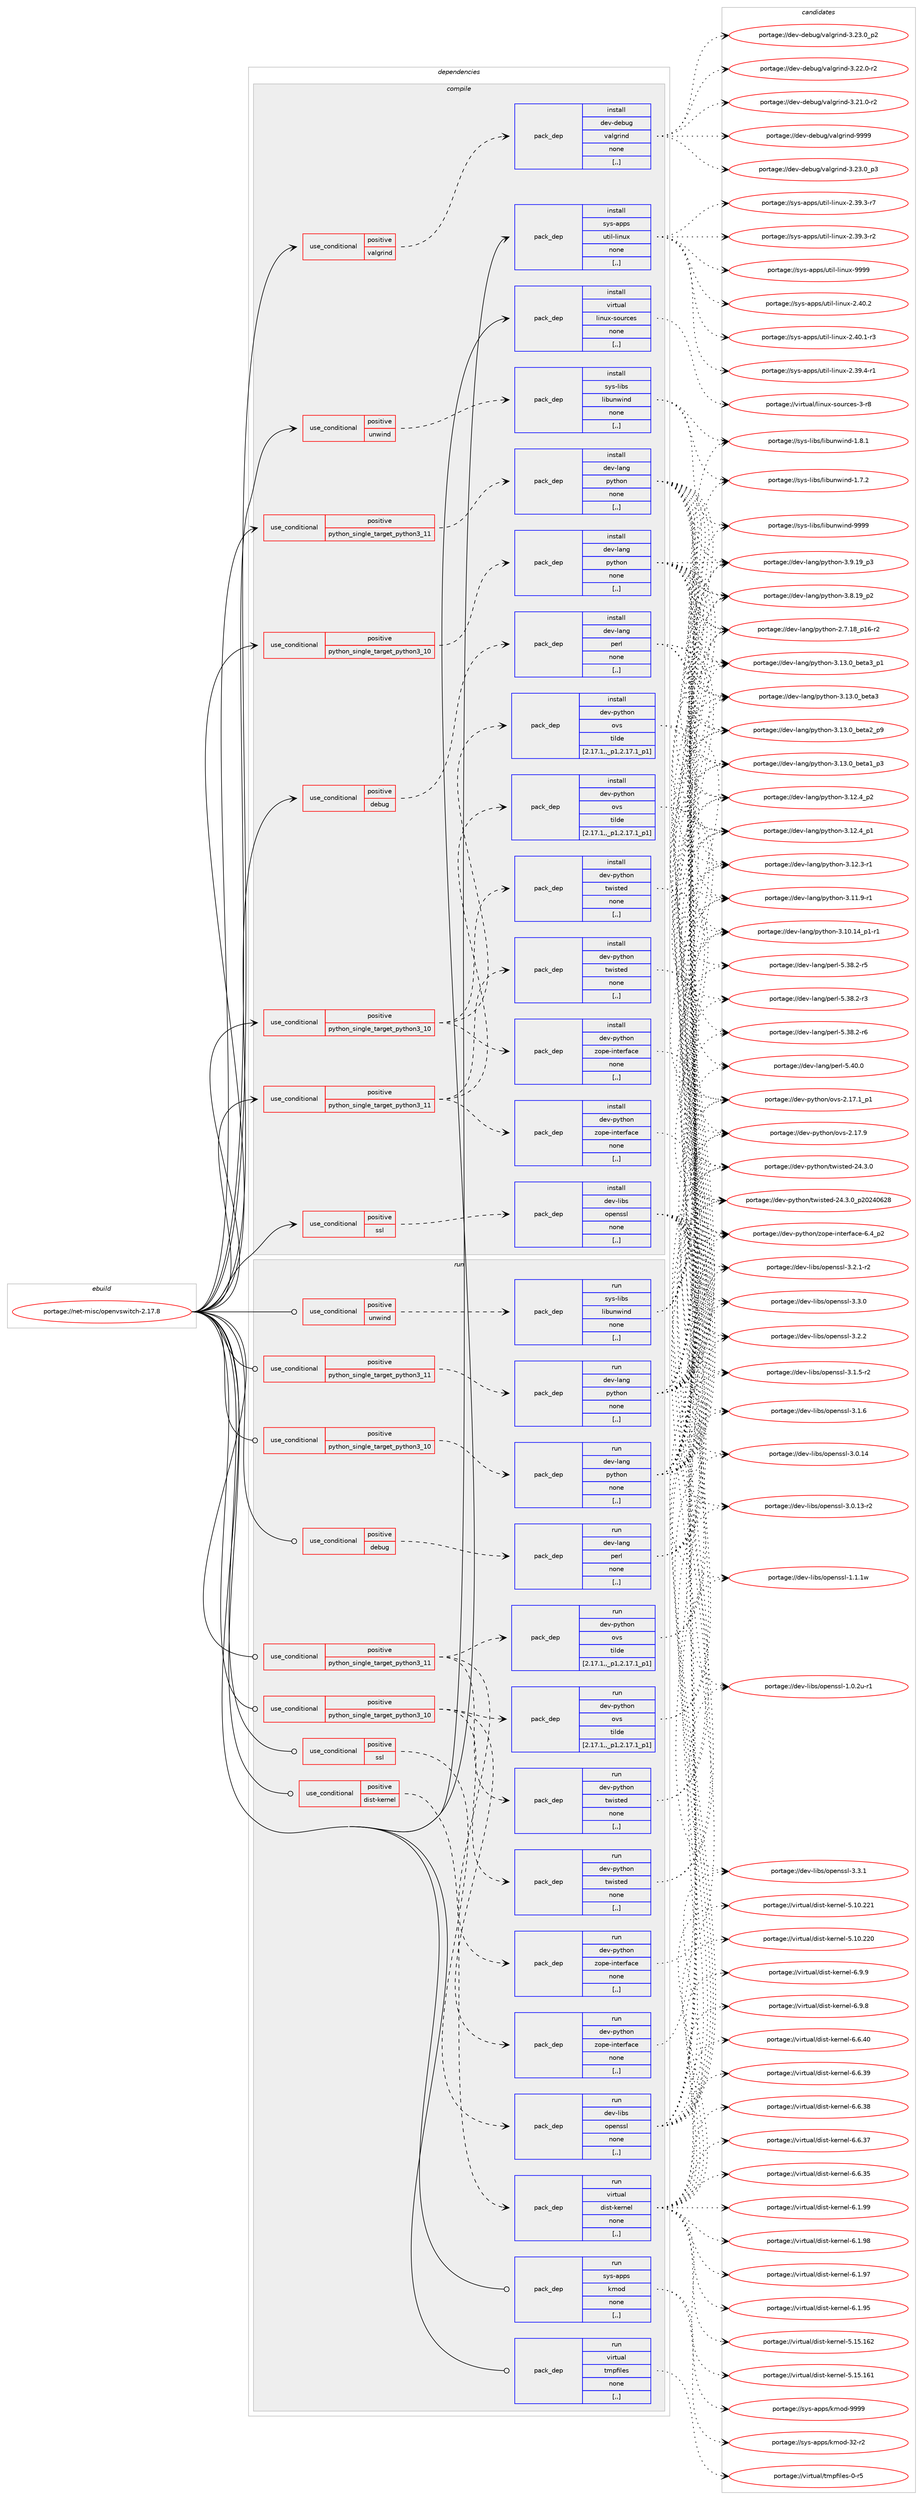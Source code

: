 digraph prolog {

# *************
# Graph options
# *************

newrank=true;
concentrate=true;
compound=true;
graph [rankdir=LR,fontname=Helvetica,fontsize=10,ranksep=1.5];#, ranksep=2.5, nodesep=0.2];
edge  [arrowhead=vee];
node  [fontname=Helvetica,fontsize=10];

# **********
# The ebuild
# **********

subgraph cluster_leftcol {
color=gray;
label=<<i>ebuild</i>>;
id [label="portage://net-misc/openvswitch-2.17.8", color=red, width=4, href="../net-misc/openvswitch-2.17.8.svg"];
}

# ****************
# The dependencies
# ****************

subgraph cluster_midcol {
color=gray;
label=<<i>dependencies</i>>;
subgraph cluster_compile {
fillcolor="#eeeeee";
style=filled;
label=<<i>compile</i>>;
subgraph cond98050 {
dependency372218 [label=<<TABLE BORDER="0" CELLBORDER="1" CELLSPACING="0" CELLPADDING="4"><TR><TD ROWSPAN="3" CELLPADDING="10">use_conditional</TD></TR><TR><TD>positive</TD></TR><TR><TD>debug</TD></TR></TABLE>>, shape=none, color=red];
subgraph pack271473 {
dependency372219 [label=<<TABLE BORDER="0" CELLBORDER="1" CELLSPACING="0" CELLPADDING="4" WIDTH="220"><TR><TD ROWSPAN="6" CELLPADDING="30">pack_dep</TD></TR><TR><TD WIDTH="110">install</TD></TR><TR><TD>dev-lang</TD></TR><TR><TD>perl</TD></TR><TR><TD>none</TD></TR><TR><TD>[,,]</TD></TR></TABLE>>, shape=none, color=blue];
}
dependency372218:e -> dependency372219:w [weight=20,style="dashed",arrowhead="vee"];
}
id:e -> dependency372218:w [weight=20,style="solid",arrowhead="vee"];
subgraph cond98051 {
dependency372220 [label=<<TABLE BORDER="0" CELLBORDER="1" CELLSPACING="0" CELLPADDING="4"><TR><TD ROWSPAN="3" CELLPADDING="10">use_conditional</TD></TR><TR><TD>positive</TD></TR><TR><TD>python_single_target_python3_10</TD></TR></TABLE>>, shape=none, color=red];
subgraph pack271474 {
dependency372221 [label=<<TABLE BORDER="0" CELLBORDER="1" CELLSPACING="0" CELLPADDING="4" WIDTH="220"><TR><TD ROWSPAN="6" CELLPADDING="30">pack_dep</TD></TR><TR><TD WIDTH="110">install</TD></TR><TR><TD>dev-lang</TD></TR><TR><TD>python</TD></TR><TR><TD>none</TD></TR><TR><TD>[,,]</TD></TR></TABLE>>, shape=none, color=blue];
}
dependency372220:e -> dependency372221:w [weight=20,style="dashed",arrowhead="vee"];
}
id:e -> dependency372220:w [weight=20,style="solid",arrowhead="vee"];
subgraph cond98052 {
dependency372222 [label=<<TABLE BORDER="0" CELLBORDER="1" CELLSPACING="0" CELLPADDING="4"><TR><TD ROWSPAN="3" CELLPADDING="10">use_conditional</TD></TR><TR><TD>positive</TD></TR><TR><TD>python_single_target_python3_10</TD></TR></TABLE>>, shape=none, color=red];
subgraph pack271475 {
dependency372223 [label=<<TABLE BORDER="0" CELLBORDER="1" CELLSPACING="0" CELLPADDING="4" WIDTH="220"><TR><TD ROWSPAN="6" CELLPADDING="30">pack_dep</TD></TR><TR><TD WIDTH="110">install</TD></TR><TR><TD>dev-python</TD></TR><TR><TD>ovs</TD></TR><TR><TD>tilde</TD></TR><TR><TD>[2.17.1,,_p1,2.17.1_p1]</TD></TR></TABLE>>, shape=none, color=blue];
}
dependency372222:e -> dependency372223:w [weight=20,style="dashed",arrowhead="vee"];
subgraph pack271476 {
dependency372224 [label=<<TABLE BORDER="0" CELLBORDER="1" CELLSPACING="0" CELLPADDING="4" WIDTH="220"><TR><TD ROWSPAN="6" CELLPADDING="30">pack_dep</TD></TR><TR><TD WIDTH="110">install</TD></TR><TR><TD>dev-python</TD></TR><TR><TD>twisted</TD></TR><TR><TD>none</TD></TR><TR><TD>[,,]</TD></TR></TABLE>>, shape=none, color=blue];
}
dependency372222:e -> dependency372224:w [weight=20,style="dashed",arrowhead="vee"];
subgraph pack271477 {
dependency372225 [label=<<TABLE BORDER="0" CELLBORDER="1" CELLSPACING="0" CELLPADDING="4" WIDTH="220"><TR><TD ROWSPAN="6" CELLPADDING="30">pack_dep</TD></TR><TR><TD WIDTH="110">install</TD></TR><TR><TD>dev-python</TD></TR><TR><TD>zope-interface</TD></TR><TR><TD>none</TD></TR><TR><TD>[,,]</TD></TR></TABLE>>, shape=none, color=blue];
}
dependency372222:e -> dependency372225:w [weight=20,style="dashed",arrowhead="vee"];
}
id:e -> dependency372222:w [weight=20,style="solid",arrowhead="vee"];
subgraph cond98053 {
dependency372226 [label=<<TABLE BORDER="0" CELLBORDER="1" CELLSPACING="0" CELLPADDING="4"><TR><TD ROWSPAN="3" CELLPADDING="10">use_conditional</TD></TR><TR><TD>positive</TD></TR><TR><TD>python_single_target_python3_11</TD></TR></TABLE>>, shape=none, color=red];
subgraph pack271478 {
dependency372227 [label=<<TABLE BORDER="0" CELLBORDER="1" CELLSPACING="0" CELLPADDING="4" WIDTH="220"><TR><TD ROWSPAN="6" CELLPADDING="30">pack_dep</TD></TR><TR><TD WIDTH="110">install</TD></TR><TR><TD>dev-lang</TD></TR><TR><TD>python</TD></TR><TR><TD>none</TD></TR><TR><TD>[,,]</TD></TR></TABLE>>, shape=none, color=blue];
}
dependency372226:e -> dependency372227:w [weight=20,style="dashed",arrowhead="vee"];
}
id:e -> dependency372226:w [weight=20,style="solid",arrowhead="vee"];
subgraph cond98054 {
dependency372228 [label=<<TABLE BORDER="0" CELLBORDER="1" CELLSPACING="0" CELLPADDING="4"><TR><TD ROWSPAN="3" CELLPADDING="10">use_conditional</TD></TR><TR><TD>positive</TD></TR><TR><TD>python_single_target_python3_11</TD></TR></TABLE>>, shape=none, color=red];
subgraph pack271479 {
dependency372229 [label=<<TABLE BORDER="0" CELLBORDER="1" CELLSPACING="0" CELLPADDING="4" WIDTH="220"><TR><TD ROWSPAN="6" CELLPADDING="30">pack_dep</TD></TR><TR><TD WIDTH="110">install</TD></TR><TR><TD>dev-python</TD></TR><TR><TD>ovs</TD></TR><TR><TD>tilde</TD></TR><TR><TD>[2.17.1,,_p1,2.17.1_p1]</TD></TR></TABLE>>, shape=none, color=blue];
}
dependency372228:e -> dependency372229:w [weight=20,style="dashed",arrowhead="vee"];
subgraph pack271480 {
dependency372230 [label=<<TABLE BORDER="0" CELLBORDER="1" CELLSPACING="0" CELLPADDING="4" WIDTH="220"><TR><TD ROWSPAN="6" CELLPADDING="30">pack_dep</TD></TR><TR><TD WIDTH="110">install</TD></TR><TR><TD>dev-python</TD></TR><TR><TD>twisted</TD></TR><TR><TD>none</TD></TR><TR><TD>[,,]</TD></TR></TABLE>>, shape=none, color=blue];
}
dependency372228:e -> dependency372230:w [weight=20,style="dashed",arrowhead="vee"];
subgraph pack271481 {
dependency372231 [label=<<TABLE BORDER="0" CELLBORDER="1" CELLSPACING="0" CELLPADDING="4" WIDTH="220"><TR><TD ROWSPAN="6" CELLPADDING="30">pack_dep</TD></TR><TR><TD WIDTH="110">install</TD></TR><TR><TD>dev-python</TD></TR><TR><TD>zope-interface</TD></TR><TR><TD>none</TD></TR><TR><TD>[,,]</TD></TR></TABLE>>, shape=none, color=blue];
}
dependency372228:e -> dependency372231:w [weight=20,style="dashed",arrowhead="vee"];
}
id:e -> dependency372228:w [weight=20,style="solid",arrowhead="vee"];
subgraph cond98055 {
dependency372232 [label=<<TABLE BORDER="0" CELLBORDER="1" CELLSPACING="0" CELLPADDING="4"><TR><TD ROWSPAN="3" CELLPADDING="10">use_conditional</TD></TR><TR><TD>positive</TD></TR><TR><TD>ssl</TD></TR></TABLE>>, shape=none, color=red];
subgraph pack271482 {
dependency372233 [label=<<TABLE BORDER="0" CELLBORDER="1" CELLSPACING="0" CELLPADDING="4" WIDTH="220"><TR><TD ROWSPAN="6" CELLPADDING="30">pack_dep</TD></TR><TR><TD WIDTH="110">install</TD></TR><TR><TD>dev-libs</TD></TR><TR><TD>openssl</TD></TR><TR><TD>none</TD></TR><TR><TD>[,,]</TD></TR></TABLE>>, shape=none, color=blue];
}
dependency372232:e -> dependency372233:w [weight=20,style="dashed",arrowhead="vee"];
}
id:e -> dependency372232:w [weight=20,style="solid",arrowhead="vee"];
subgraph cond98056 {
dependency372234 [label=<<TABLE BORDER="0" CELLBORDER="1" CELLSPACING="0" CELLPADDING="4"><TR><TD ROWSPAN="3" CELLPADDING="10">use_conditional</TD></TR><TR><TD>positive</TD></TR><TR><TD>unwind</TD></TR></TABLE>>, shape=none, color=red];
subgraph pack271483 {
dependency372235 [label=<<TABLE BORDER="0" CELLBORDER="1" CELLSPACING="0" CELLPADDING="4" WIDTH="220"><TR><TD ROWSPAN="6" CELLPADDING="30">pack_dep</TD></TR><TR><TD WIDTH="110">install</TD></TR><TR><TD>sys-libs</TD></TR><TR><TD>libunwind</TD></TR><TR><TD>none</TD></TR><TR><TD>[,,]</TD></TR></TABLE>>, shape=none, color=blue];
}
dependency372234:e -> dependency372235:w [weight=20,style="dashed",arrowhead="vee"];
}
id:e -> dependency372234:w [weight=20,style="solid",arrowhead="vee"];
subgraph cond98057 {
dependency372236 [label=<<TABLE BORDER="0" CELLBORDER="1" CELLSPACING="0" CELLPADDING="4"><TR><TD ROWSPAN="3" CELLPADDING="10">use_conditional</TD></TR><TR><TD>positive</TD></TR><TR><TD>valgrind</TD></TR></TABLE>>, shape=none, color=red];
subgraph pack271484 {
dependency372237 [label=<<TABLE BORDER="0" CELLBORDER="1" CELLSPACING="0" CELLPADDING="4" WIDTH="220"><TR><TD ROWSPAN="6" CELLPADDING="30">pack_dep</TD></TR><TR><TD WIDTH="110">install</TD></TR><TR><TD>dev-debug</TD></TR><TR><TD>valgrind</TD></TR><TR><TD>none</TD></TR><TR><TD>[,,]</TD></TR></TABLE>>, shape=none, color=blue];
}
dependency372236:e -> dependency372237:w [weight=20,style="dashed",arrowhead="vee"];
}
id:e -> dependency372236:w [weight=20,style="solid",arrowhead="vee"];
subgraph pack271485 {
dependency372238 [label=<<TABLE BORDER="0" CELLBORDER="1" CELLSPACING="0" CELLPADDING="4" WIDTH="220"><TR><TD ROWSPAN="6" CELLPADDING="30">pack_dep</TD></TR><TR><TD WIDTH="110">install</TD></TR><TR><TD>sys-apps</TD></TR><TR><TD>util-linux</TD></TR><TR><TD>none</TD></TR><TR><TD>[,,]</TD></TR></TABLE>>, shape=none, color=blue];
}
id:e -> dependency372238:w [weight=20,style="solid",arrowhead="vee"];
subgraph pack271486 {
dependency372239 [label=<<TABLE BORDER="0" CELLBORDER="1" CELLSPACING="0" CELLPADDING="4" WIDTH="220"><TR><TD ROWSPAN="6" CELLPADDING="30">pack_dep</TD></TR><TR><TD WIDTH="110">install</TD></TR><TR><TD>virtual</TD></TR><TR><TD>linux-sources</TD></TR><TR><TD>none</TD></TR><TR><TD>[,,]</TD></TR></TABLE>>, shape=none, color=blue];
}
id:e -> dependency372239:w [weight=20,style="solid",arrowhead="vee"];
}
subgraph cluster_compileandrun {
fillcolor="#eeeeee";
style=filled;
label=<<i>compile and run</i>>;
}
subgraph cluster_run {
fillcolor="#eeeeee";
style=filled;
label=<<i>run</i>>;
subgraph cond98058 {
dependency372240 [label=<<TABLE BORDER="0" CELLBORDER="1" CELLSPACING="0" CELLPADDING="4"><TR><TD ROWSPAN="3" CELLPADDING="10">use_conditional</TD></TR><TR><TD>positive</TD></TR><TR><TD>debug</TD></TR></TABLE>>, shape=none, color=red];
subgraph pack271487 {
dependency372241 [label=<<TABLE BORDER="0" CELLBORDER="1" CELLSPACING="0" CELLPADDING="4" WIDTH="220"><TR><TD ROWSPAN="6" CELLPADDING="30">pack_dep</TD></TR><TR><TD WIDTH="110">run</TD></TR><TR><TD>dev-lang</TD></TR><TR><TD>perl</TD></TR><TR><TD>none</TD></TR><TR><TD>[,,]</TD></TR></TABLE>>, shape=none, color=blue];
}
dependency372240:e -> dependency372241:w [weight=20,style="dashed",arrowhead="vee"];
}
id:e -> dependency372240:w [weight=20,style="solid",arrowhead="odot"];
subgraph cond98059 {
dependency372242 [label=<<TABLE BORDER="0" CELLBORDER="1" CELLSPACING="0" CELLPADDING="4"><TR><TD ROWSPAN="3" CELLPADDING="10">use_conditional</TD></TR><TR><TD>positive</TD></TR><TR><TD>dist-kernel</TD></TR></TABLE>>, shape=none, color=red];
subgraph pack271488 {
dependency372243 [label=<<TABLE BORDER="0" CELLBORDER="1" CELLSPACING="0" CELLPADDING="4" WIDTH="220"><TR><TD ROWSPAN="6" CELLPADDING="30">pack_dep</TD></TR><TR><TD WIDTH="110">run</TD></TR><TR><TD>virtual</TD></TR><TR><TD>dist-kernel</TD></TR><TR><TD>none</TD></TR><TR><TD>[,,]</TD></TR></TABLE>>, shape=none, color=blue];
}
dependency372242:e -> dependency372243:w [weight=20,style="dashed",arrowhead="vee"];
}
id:e -> dependency372242:w [weight=20,style="solid",arrowhead="odot"];
subgraph cond98060 {
dependency372244 [label=<<TABLE BORDER="0" CELLBORDER="1" CELLSPACING="0" CELLPADDING="4"><TR><TD ROWSPAN="3" CELLPADDING="10">use_conditional</TD></TR><TR><TD>positive</TD></TR><TR><TD>python_single_target_python3_10</TD></TR></TABLE>>, shape=none, color=red];
subgraph pack271489 {
dependency372245 [label=<<TABLE BORDER="0" CELLBORDER="1" CELLSPACING="0" CELLPADDING="4" WIDTH="220"><TR><TD ROWSPAN="6" CELLPADDING="30">pack_dep</TD></TR><TR><TD WIDTH="110">run</TD></TR><TR><TD>dev-lang</TD></TR><TR><TD>python</TD></TR><TR><TD>none</TD></TR><TR><TD>[,,]</TD></TR></TABLE>>, shape=none, color=blue];
}
dependency372244:e -> dependency372245:w [weight=20,style="dashed",arrowhead="vee"];
}
id:e -> dependency372244:w [weight=20,style="solid",arrowhead="odot"];
subgraph cond98061 {
dependency372246 [label=<<TABLE BORDER="0" CELLBORDER="1" CELLSPACING="0" CELLPADDING="4"><TR><TD ROWSPAN="3" CELLPADDING="10">use_conditional</TD></TR><TR><TD>positive</TD></TR><TR><TD>python_single_target_python3_10</TD></TR></TABLE>>, shape=none, color=red];
subgraph pack271490 {
dependency372247 [label=<<TABLE BORDER="0" CELLBORDER="1" CELLSPACING="0" CELLPADDING="4" WIDTH="220"><TR><TD ROWSPAN="6" CELLPADDING="30">pack_dep</TD></TR><TR><TD WIDTH="110">run</TD></TR><TR><TD>dev-python</TD></TR><TR><TD>ovs</TD></TR><TR><TD>tilde</TD></TR><TR><TD>[2.17.1,,_p1,2.17.1_p1]</TD></TR></TABLE>>, shape=none, color=blue];
}
dependency372246:e -> dependency372247:w [weight=20,style="dashed",arrowhead="vee"];
subgraph pack271491 {
dependency372248 [label=<<TABLE BORDER="0" CELLBORDER="1" CELLSPACING="0" CELLPADDING="4" WIDTH="220"><TR><TD ROWSPAN="6" CELLPADDING="30">pack_dep</TD></TR><TR><TD WIDTH="110">run</TD></TR><TR><TD>dev-python</TD></TR><TR><TD>twisted</TD></TR><TR><TD>none</TD></TR><TR><TD>[,,]</TD></TR></TABLE>>, shape=none, color=blue];
}
dependency372246:e -> dependency372248:w [weight=20,style="dashed",arrowhead="vee"];
subgraph pack271492 {
dependency372249 [label=<<TABLE BORDER="0" CELLBORDER="1" CELLSPACING="0" CELLPADDING="4" WIDTH="220"><TR><TD ROWSPAN="6" CELLPADDING="30">pack_dep</TD></TR><TR><TD WIDTH="110">run</TD></TR><TR><TD>dev-python</TD></TR><TR><TD>zope-interface</TD></TR><TR><TD>none</TD></TR><TR><TD>[,,]</TD></TR></TABLE>>, shape=none, color=blue];
}
dependency372246:e -> dependency372249:w [weight=20,style="dashed",arrowhead="vee"];
}
id:e -> dependency372246:w [weight=20,style="solid",arrowhead="odot"];
subgraph cond98062 {
dependency372250 [label=<<TABLE BORDER="0" CELLBORDER="1" CELLSPACING="0" CELLPADDING="4"><TR><TD ROWSPAN="3" CELLPADDING="10">use_conditional</TD></TR><TR><TD>positive</TD></TR><TR><TD>python_single_target_python3_11</TD></TR></TABLE>>, shape=none, color=red];
subgraph pack271493 {
dependency372251 [label=<<TABLE BORDER="0" CELLBORDER="1" CELLSPACING="0" CELLPADDING="4" WIDTH="220"><TR><TD ROWSPAN="6" CELLPADDING="30">pack_dep</TD></TR><TR><TD WIDTH="110">run</TD></TR><TR><TD>dev-lang</TD></TR><TR><TD>python</TD></TR><TR><TD>none</TD></TR><TR><TD>[,,]</TD></TR></TABLE>>, shape=none, color=blue];
}
dependency372250:e -> dependency372251:w [weight=20,style="dashed",arrowhead="vee"];
}
id:e -> dependency372250:w [weight=20,style="solid",arrowhead="odot"];
subgraph cond98063 {
dependency372252 [label=<<TABLE BORDER="0" CELLBORDER="1" CELLSPACING="0" CELLPADDING="4"><TR><TD ROWSPAN="3" CELLPADDING="10">use_conditional</TD></TR><TR><TD>positive</TD></TR><TR><TD>python_single_target_python3_11</TD></TR></TABLE>>, shape=none, color=red];
subgraph pack271494 {
dependency372253 [label=<<TABLE BORDER="0" CELLBORDER="1" CELLSPACING="0" CELLPADDING="4" WIDTH="220"><TR><TD ROWSPAN="6" CELLPADDING="30">pack_dep</TD></TR><TR><TD WIDTH="110">run</TD></TR><TR><TD>dev-python</TD></TR><TR><TD>ovs</TD></TR><TR><TD>tilde</TD></TR><TR><TD>[2.17.1,,_p1,2.17.1_p1]</TD></TR></TABLE>>, shape=none, color=blue];
}
dependency372252:e -> dependency372253:w [weight=20,style="dashed",arrowhead="vee"];
subgraph pack271495 {
dependency372254 [label=<<TABLE BORDER="0" CELLBORDER="1" CELLSPACING="0" CELLPADDING="4" WIDTH="220"><TR><TD ROWSPAN="6" CELLPADDING="30">pack_dep</TD></TR><TR><TD WIDTH="110">run</TD></TR><TR><TD>dev-python</TD></TR><TR><TD>twisted</TD></TR><TR><TD>none</TD></TR><TR><TD>[,,]</TD></TR></TABLE>>, shape=none, color=blue];
}
dependency372252:e -> dependency372254:w [weight=20,style="dashed",arrowhead="vee"];
subgraph pack271496 {
dependency372255 [label=<<TABLE BORDER="0" CELLBORDER="1" CELLSPACING="0" CELLPADDING="4" WIDTH="220"><TR><TD ROWSPAN="6" CELLPADDING="30">pack_dep</TD></TR><TR><TD WIDTH="110">run</TD></TR><TR><TD>dev-python</TD></TR><TR><TD>zope-interface</TD></TR><TR><TD>none</TD></TR><TR><TD>[,,]</TD></TR></TABLE>>, shape=none, color=blue];
}
dependency372252:e -> dependency372255:w [weight=20,style="dashed",arrowhead="vee"];
}
id:e -> dependency372252:w [weight=20,style="solid",arrowhead="odot"];
subgraph cond98064 {
dependency372256 [label=<<TABLE BORDER="0" CELLBORDER="1" CELLSPACING="0" CELLPADDING="4"><TR><TD ROWSPAN="3" CELLPADDING="10">use_conditional</TD></TR><TR><TD>positive</TD></TR><TR><TD>ssl</TD></TR></TABLE>>, shape=none, color=red];
subgraph pack271497 {
dependency372257 [label=<<TABLE BORDER="0" CELLBORDER="1" CELLSPACING="0" CELLPADDING="4" WIDTH="220"><TR><TD ROWSPAN="6" CELLPADDING="30">pack_dep</TD></TR><TR><TD WIDTH="110">run</TD></TR><TR><TD>dev-libs</TD></TR><TR><TD>openssl</TD></TR><TR><TD>none</TD></TR><TR><TD>[,,]</TD></TR></TABLE>>, shape=none, color=blue];
}
dependency372256:e -> dependency372257:w [weight=20,style="dashed",arrowhead="vee"];
}
id:e -> dependency372256:w [weight=20,style="solid",arrowhead="odot"];
subgraph cond98065 {
dependency372258 [label=<<TABLE BORDER="0" CELLBORDER="1" CELLSPACING="0" CELLPADDING="4"><TR><TD ROWSPAN="3" CELLPADDING="10">use_conditional</TD></TR><TR><TD>positive</TD></TR><TR><TD>unwind</TD></TR></TABLE>>, shape=none, color=red];
subgraph pack271498 {
dependency372259 [label=<<TABLE BORDER="0" CELLBORDER="1" CELLSPACING="0" CELLPADDING="4" WIDTH="220"><TR><TD ROWSPAN="6" CELLPADDING="30">pack_dep</TD></TR><TR><TD WIDTH="110">run</TD></TR><TR><TD>sys-libs</TD></TR><TR><TD>libunwind</TD></TR><TR><TD>none</TD></TR><TR><TD>[,,]</TD></TR></TABLE>>, shape=none, color=blue];
}
dependency372258:e -> dependency372259:w [weight=20,style="dashed",arrowhead="vee"];
}
id:e -> dependency372258:w [weight=20,style="solid",arrowhead="odot"];
subgraph pack271499 {
dependency372260 [label=<<TABLE BORDER="0" CELLBORDER="1" CELLSPACING="0" CELLPADDING="4" WIDTH="220"><TR><TD ROWSPAN="6" CELLPADDING="30">pack_dep</TD></TR><TR><TD WIDTH="110">run</TD></TR><TR><TD>sys-apps</TD></TR><TR><TD>kmod</TD></TR><TR><TD>none</TD></TR><TR><TD>[,,]</TD></TR></TABLE>>, shape=none, color=blue];
}
id:e -> dependency372260:w [weight=20,style="solid",arrowhead="odot"];
subgraph pack271500 {
dependency372261 [label=<<TABLE BORDER="0" CELLBORDER="1" CELLSPACING="0" CELLPADDING="4" WIDTH="220"><TR><TD ROWSPAN="6" CELLPADDING="30">pack_dep</TD></TR><TR><TD WIDTH="110">run</TD></TR><TR><TD>virtual</TD></TR><TR><TD>tmpfiles</TD></TR><TR><TD>none</TD></TR><TR><TD>[,,]</TD></TR></TABLE>>, shape=none, color=blue];
}
id:e -> dependency372261:w [weight=20,style="solid",arrowhead="odot"];
}
}

# **************
# The candidates
# **************

subgraph cluster_choices {
rank=same;
color=gray;
label=<<i>candidates</i>>;

subgraph choice271473 {
color=black;
nodesep=1;
choice10010111845108971101034711210111410845534652484648 [label="portage://dev-lang/perl-5.40.0", color=red, width=4,href="../dev-lang/perl-5.40.0.svg"];
choice100101118451089711010347112101114108455346515646504511454 [label="portage://dev-lang/perl-5.38.2-r6", color=red, width=4,href="../dev-lang/perl-5.38.2-r6.svg"];
choice100101118451089711010347112101114108455346515646504511453 [label="portage://dev-lang/perl-5.38.2-r5", color=red, width=4,href="../dev-lang/perl-5.38.2-r5.svg"];
choice100101118451089711010347112101114108455346515646504511451 [label="portage://dev-lang/perl-5.38.2-r3", color=red, width=4,href="../dev-lang/perl-5.38.2-r3.svg"];
dependency372219:e -> choice10010111845108971101034711210111410845534652484648:w [style=dotted,weight="100"];
dependency372219:e -> choice100101118451089711010347112101114108455346515646504511454:w [style=dotted,weight="100"];
dependency372219:e -> choice100101118451089711010347112101114108455346515646504511453:w [style=dotted,weight="100"];
dependency372219:e -> choice100101118451089711010347112101114108455346515646504511451:w [style=dotted,weight="100"];
}
subgraph choice271474 {
color=black;
nodesep=1;
choice10010111845108971101034711212111610411111045514649514648959810111697519511249 [label="portage://dev-lang/python-3.13.0_beta3_p1", color=red, width=4,href="../dev-lang/python-3.13.0_beta3_p1.svg"];
choice1001011184510897110103471121211161041111104551464951464895981011169751 [label="portage://dev-lang/python-3.13.0_beta3", color=red, width=4,href="../dev-lang/python-3.13.0_beta3.svg"];
choice10010111845108971101034711212111610411111045514649514648959810111697509511257 [label="portage://dev-lang/python-3.13.0_beta2_p9", color=red, width=4,href="../dev-lang/python-3.13.0_beta2_p9.svg"];
choice10010111845108971101034711212111610411111045514649514648959810111697499511251 [label="portage://dev-lang/python-3.13.0_beta1_p3", color=red, width=4,href="../dev-lang/python-3.13.0_beta1_p3.svg"];
choice100101118451089711010347112121116104111110455146495046529511250 [label="portage://dev-lang/python-3.12.4_p2", color=red, width=4,href="../dev-lang/python-3.12.4_p2.svg"];
choice100101118451089711010347112121116104111110455146495046529511249 [label="portage://dev-lang/python-3.12.4_p1", color=red, width=4,href="../dev-lang/python-3.12.4_p1.svg"];
choice100101118451089711010347112121116104111110455146495046514511449 [label="portage://dev-lang/python-3.12.3-r1", color=red, width=4,href="../dev-lang/python-3.12.3-r1.svg"];
choice100101118451089711010347112121116104111110455146494946574511449 [label="portage://dev-lang/python-3.11.9-r1", color=red, width=4,href="../dev-lang/python-3.11.9-r1.svg"];
choice100101118451089711010347112121116104111110455146494846495295112494511449 [label="portage://dev-lang/python-3.10.14_p1-r1", color=red, width=4,href="../dev-lang/python-3.10.14_p1-r1.svg"];
choice100101118451089711010347112121116104111110455146574649579511251 [label="portage://dev-lang/python-3.9.19_p3", color=red, width=4,href="../dev-lang/python-3.9.19_p3.svg"];
choice100101118451089711010347112121116104111110455146564649579511250 [label="portage://dev-lang/python-3.8.19_p2", color=red, width=4,href="../dev-lang/python-3.8.19_p2.svg"];
choice100101118451089711010347112121116104111110455046554649569511249544511450 [label="portage://dev-lang/python-2.7.18_p16-r2", color=red, width=4,href="../dev-lang/python-2.7.18_p16-r2.svg"];
dependency372221:e -> choice10010111845108971101034711212111610411111045514649514648959810111697519511249:w [style=dotted,weight="100"];
dependency372221:e -> choice1001011184510897110103471121211161041111104551464951464895981011169751:w [style=dotted,weight="100"];
dependency372221:e -> choice10010111845108971101034711212111610411111045514649514648959810111697509511257:w [style=dotted,weight="100"];
dependency372221:e -> choice10010111845108971101034711212111610411111045514649514648959810111697499511251:w [style=dotted,weight="100"];
dependency372221:e -> choice100101118451089711010347112121116104111110455146495046529511250:w [style=dotted,weight="100"];
dependency372221:e -> choice100101118451089711010347112121116104111110455146495046529511249:w [style=dotted,weight="100"];
dependency372221:e -> choice100101118451089711010347112121116104111110455146495046514511449:w [style=dotted,weight="100"];
dependency372221:e -> choice100101118451089711010347112121116104111110455146494946574511449:w [style=dotted,weight="100"];
dependency372221:e -> choice100101118451089711010347112121116104111110455146494846495295112494511449:w [style=dotted,weight="100"];
dependency372221:e -> choice100101118451089711010347112121116104111110455146574649579511251:w [style=dotted,weight="100"];
dependency372221:e -> choice100101118451089711010347112121116104111110455146564649579511250:w [style=dotted,weight="100"];
dependency372221:e -> choice100101118451089711010347112121116104111110455046554649569511249544511450:w [style=dotted,weight="100"];
}
subgraph choice271475 {
color=black;
nodesep=1;
choice100101118451121211161041111104711111811545504649554657 [label="portage://dev-python/ovs-2.17.9", color=red, width=4,href="../dev-python/ovs-2.17.9.svg"];
choice1001011184511212111610411111047111118115455046495546499511249 [label="portage://dev-python/ovs-2.17.1_p1", color=red, width=4,href="../dev-python/ovs-2.17.1_p1.svg"];
dependency372223:e -> choice100101118451121211161041111104711111811545504649554657:w [style=dotted,weight="100"];
dependency372223:e -> choice1001011184511212111610411111047111118115455046495546499511249:w [style=dotted,weight="100"];
}
subgraph choice271476 {
color=black;
nodesep=1;
choice100101118451121211161041111104711611910511511610110045505246514648951125048505248545056 [label="portage://dev-python/twisted-24.3.0_p20240628", color=red, width=4,href="../dev-python/twisted-24.3.0_p20240628.svg"];
choice100101118451121211161041111104711611910511511610110045505246514648 [label="portage://dev-python/twisted-24.3.0", color=red, width=4,href="../dev-python/twisted-24.3.0.svg"];
dependency372224:e -> choice100101118451121211161041111104711611910511511610110045505246514648951125048505248545056:w [style=dotted,weight="100"];
dependency372224:e -> choice100101118451121211161041111104711611910511511610110045505246514648:w [style=dotted,weight="100"];
}
subgraph choice271477 {
color=black;
nodesep=1;
choice1001011184511212111610411111047122111112101451051101161011141029799101455446529511250 [label="portage://dev-python/zope-interface-6.4_p2", color=red, width=4,href="../dev-python/zope-interface-6.4_p2.svg"];
dependency372225:e -> choice1001011184511212111610411111047122111112101451051101161011141029799101455446529511250:w [style=dotted,weight="100"];
}
subgraph choice271478 {
color=black;
nodesep=1;
choice10010111845108971101034711212111610411111045514649514648959810111697519511249 [label="portage://dev-lang/python-3.13.0_beta3_p1", color=red, width=4,href="../dev-lang/python-3.13.0_beta3_p1.svg"];
choice1001011184510897110103471121211161041111104551464951464895981011169751 [label="portage://dev-lang/python-3.13.0_beta3", color=red, width=4,href="../dev-lang/python-3.13.0_beta3.svg"];
choice10010111845108971101034711212111610411111045514649514648959810111697509511257 [label="portage://dev-lang/python-3.13.0_beta2_p9", color=red, width=4,href="../dev-lang/python-3.13.0_beta2_p9.svg"];
choice10010111845108971101034711212111610411111045514649514648959810111697499511251 [label="portage://dev-lang/python-3.13.0_beta1_p3", color=red, width=4,href="../dev-lang/python-3.13.0_beta1_p3.svg"];
choice100101118451089711010347112121116104111110455146495046529511250 [label="portage://dev-lang/python-3.12.4_p2", color=red, width=4,href="../dev-lang/python-3.12.4_p2.svg"];
choice100101118451089711010347112121116104111110455146495046529511249 [label="portage://dev-lang/python-3.12.4_p1", color=red, width=4,href="../dev-lang/python-3.12.4_p1.svg"];
choice100101118451089711010347112121116104111110455146495046514511449 [label="portage://dev-lang/python-3.12.3-r1", color=red, width=4,href="../dev-lang/python-3.12.3-r1.svg"];
choice100101118451089711010347112121116104111110455146494946574511449 [label="portage://dev-lang/python-3.11.9-r1", color=red, width=4,href="../dev-lang/python-3.11.9-r1.svg"];
choice100101118451089711010347112121116104111110455146494846495295112494511449 [label="portage://dev-lang/python-3.10.14_p1-r1", color=red, width=4,href="../dev-lang/python-3.10.14_p1-r1.svg"];
choice100101118451089711010347112121116104111110455146574649579511251 [label="portage://dev-lang/python-3.9.19_p3", color=red, width=4,href="../dev-lang/python-3.9.19_p3.svg"];
choice100101118451089711010347112121116104111110455146564649579511250 [label="portage://dev-lang/python-3.8.19_p2", color=red, width=4,href="../dev-lang/python-3.8.19_p2.svg"];
choice100101118451089711010347112121116104111110455046554649569511249544511450 [label="portage://dev-lang/python-2.7.18_p16-r2", color=red, width=4,href="../dev-lang/python-2.7.18_p16-r2.svg"];
dependency372227:e -> choice10010111845108971101034711212111610411111045514649514648959810111697519511249:w [style=dotted,weight="100"];
dependency372227:e -> choice1001011184510897110103471121211161041111104551464951464895981011169751:w [style=dotted,weight="100"];
dependency372227:e -> choice10010111845108971101034711212111610411111045514649514648959810111697509511257:w [style=dotted,weight="100"];
dependency372227:e -> choice10010111845108971101034711212111610411111045514649514648959810111697499511251:w [style=dotted,weight="100"];
dependency372227:e -> choice100101118451089711010347112121116104111110455146495046529511250:w [style=dotted,weight="100"];
dependency372227:e -> choice100101118451089711010347112121116104111110455146495046529511249:w [style=dotted,weight="100"];
dependency372227:e -> choice100101118451089711010347112121116104111110455146495046514511449:w [style=dotted,weight="100"];
dependency372227:e -> choice100101118451089711010347112121116104111110455146494946574511449:w [style=dotted,weight="100"];
dependency372227:e -> choice100101118451089711010347112121116104111110455146494846495295112494511449:w [style=dotted,weight="100"];
dependency372227:e -> choice100101118451089711010347112121116104111110455146574649579511251:w [style=dotted,weight="100"];
dependency372227:e -> choice100101118451089711010347112121116104111110455146564649579511250:w [style=dotted,weight="100"];
dependency372227:e -> choice100101118451089711010347112121116104111110455046554649569511249544511450:w [style=dotted,weight="100"];
}
subgraph choice271479 {
color=black;
nodesep=1;
choice100101118451121211161041111104711111811545504649554657 [label="portage://dev-python/ovs-2.17.9", color=red, width=4,href="../dev-python/ovs-2.17.9.svg"];
choice1001011184511212111610411111047111118115455046495546499511249 [label="portage://dev-python/ovs-2.17.1_p1", color=red, width=4,href="../dev-python/ovs-2.17.1_p1.svg"];
dependency372229:e -> choice100101118451121211161041111104711111811545504649554657:w [style=dotted,weight="100"];
dependency372229:e -> choice1001011184511212111610411111047111118115455046495546499511249:w [style=dotted,weight="100"];
}
subgraph choice271480 {
color=black;
nodesep=1;
choice100101118451121211161041111104711611910511511610110045505246514648951125048505248545056 [label="portage://dev-python/twisted-24.3.0_p20240628", color=red, width=4,href="../dev-python/twisted-24.3.0_p20240628.svg"];
choice100101118451121211161041111104711611910511511610110045505246514648 [label="portage://dev-python/twisted-24.3.0", color=red, width=4,href="../dev-python/twisted-24.3.0.svg"];
dependency372230:e -> choice100101118451121211161041111104711611910511511610110045505246514648951125048505248545056:w [style=dotted,weight="100"];
dependency372230:e -> choice100101118451121211161041111104711611910511511610110045505246514648:w [style=dotted,weight="100"];
}
subgraph choice271481 {
color=black;
nodesep=1;
choice1001011184511212111610411111047122111112101451051101161011141029799101455446529511250 [label="portage://dev-python/zope-interface-6.4_p2", color=red, width=4,href="../dev-python/zope-interface-6.4_p2.svg"];
dependency372231:e -> choice1001011184511212111610411111047122111112101451051101161011141029799101455446529511250:w [style=dotted,weight="100"];
}
subgraph choice271482 {
color=black;
nodesep=1;
choice100101118451081059811547111112101110115115108455146514649 [label="portage://dev-libs/openssl-3.3.1", color=red, width=4,href="../dev-libs/openssl-3.3.1.svg"];
choice100101118451081059811547111112101110115115108455146514648 [label="portage://dev-libs/openssl-3.3.0", color=red, width=4,href="../dev-libs/openssl-3.3.0.svg"];
choice100101118451081059811547111112101110115115108455146504650 [label="portage://dev-libs/openssl-3.2.2", color=red, width=4,href="../dev-libs/openssl-3.2.2.svg"];
choice1001011184510810598115471111121011101151151084551465046494511450 [label="portage://dev-libs/openssl-3.2.1-r2", color=red, width=4,href="../dev-libs/openssl-3.2.1-r2.svg"];
choice100101118451081059811547111112101110115115108455146494654 [label="portage://dev-libs/openssl-3.1.6", color=red, width=4,href="../dev-libs/openssl-3.1.6.svg"];
choice1001011184510810598115471111121011101151151084551464946534511450 [label="portage://dev-libs/openssl-3.1.5-r2", color=red, width=4,href="../dev-libs/openssl-3.1.5-r2.svg"];
choice10010111845108105981154711111210111011511510845514648464952 [label="portage://dev-libs/openssl-3.0.14", color=red, width=4,href="../dev-libs/openssl-3.0.14.svg"];
choice100101118451081059811547111112101110115115108455146484649514511450 [label="portage://dev-libs/openssl-3.0.13-r2", color=red, width=4,href="../dev-libs/openssl-3.0.13-r2.svg"];
choice100101118451081059811547111112101110115115108454946494649119 [label="portage://dev-libs/openssl-1.1.1w", color=red, width=4,href="../dev-libs/openssl-1.1.1w.svg"];
choice1001011184510810598115471111121011101151151084549464846501174511449 [label="portage://dev-libs/openssl-1.0.2u-r1", color=red, width=4,href="../dev-libs/openssl-1.0.2u-r1.svg"];
dependency372233:e -> choice100101118451081059811547111112101110115115108455146514649:w [style=dotted,weight="100"];
dependency372233:e -> choice100101118451081059811547111112101110115115108455146514648:w [style=dotted,weight="100"];
dependency372233:e -> choice100101118451081059811547111112101110115115108455146504650:w [style=dotted,weight="100"];
dependency372233:e -> choice1001011184510810598115471111121011101151151084551465046494511450:w [style=dotted,weight="100"];
dependency372233:e -> choice100101118451081059811547111112101110115115108455146494654:w [style=dotted,weight="100"];
dependency372233:e -> choice1001011184510810598115471111121011101151151084551464946534511450:w [style=dotted,weight="100"];
dependency372233:e -> choice10010111845108105981154711111210111011511510845514648464952:w [style=dotted,weight="100"];
dependency372233:e -> choice100101118451081059811547111112101110115115108455146484649514511450:w [style=dotted,weight="100"];
dependency372233:e -> choice100101118451081059811547111112101110115115108454946494649119:w [style=dotted,weight="100"];
dependency372233:e -> choice1001011184510810598115471111121011101151151084549464846501174511449:w [style=dotted,weight="100"];
}
subgraph choice271483 {
color=black;
nodesep=1;
choice115121115451081059811547108105981171101191051101004557575757 [label="portage://sys-libs/libunwind-9999", color=red, width=4,href="../sys-libs/libunwind-9999.svg"];
choice11512111545108105981154710810598117110119105110100454946564649 [label="portage://sys-libs/libunwind-1.8.1", color=red, width=4,href="../sys-libs/libunwind-1.8.1.svg"];
choice11512111545108105981154710810598117110119105110100454946554650 [label="portage://sys-libs/libunwind-1.7.2", color=red, width=4,href="../sys-libs/libunwind-1.7.2.svg"];
dependency372235:e -> choice115121115451081059811547108105981171101191051101004557575757:w [style=dotted,weight="100"];
dependency372235:e -> choice11512111545108105981154710810598117110119105110100454946564649:w [style=dotted,weight="100"];
dependency372235:e -> choice11512111545108105981154710810598117110119105110100454946554650:w [style=dotted,weight="100"];
}
subgraph choice271484 {
color=black;
nodesep=1;
choice100101118451001019811710347118971081031141051101004557575757 [label="portage://dev-debug/valgrind-9999", color=red, width=4,href="../dev-debug/valgrind-9999.svg"];
choice10010111845100101981171034711897108103114105110100455146505146489511251 [label="portage://dev-debug/valgrind-3.23.0_p3", color=red, width=4,href="../dev-debug/valgrind-3.23.0_p3.svg"];
choice10010111845100101981171034711897108103114105110100455146505146489511250 [label="portage://dev-debug/valgrind-3.23.0_p2", color=red, width=4,href="../dev-debug/valgrind-3.23.0_p2.svg"];
choice10010111845100101981171034711897108103114105110100455146505046484511450 [label="portage://dev-debug/valgrind-3.22.0-r2", color=red, width=4,href="../dev-debug/valgrind-3.22.0-r2.svg"];
choice10010111845100101981171034711897108103114105110100455146504946484511450 [label="portage://dev-debug/valgrind-3.21.0-r2", color=red, width=4,href="../dev-debug/valgrind-3.21.0-r2.svg"];
dependency372237:e -> choice100101118451001019811710347118971081031141051101004557575757:w [style=dotted,weight="100"];
dependency372237:e -> choice10010111845100101981171034711897108103114105110100455146505146489511251:w [style=dotted,weight="100"];
dependency372237:e -> choice10010111845100101981171034711897108103114105110100455146505146489511250:w [style=dotted,weight="100"];
dependency372237:e -> choice10010111845100101981171034711897108103114105110100455146505046484511450:w [style=dotted,weight="100"];
dependency372237:e -> choice10010111845100101981171034711897108103114105110100455146504946484511450:w [style=dotted,weight="100"];
}
subgraph choice271485 {
color=black;
nodesep=1;
choice115121115459711211211547117116105108451081051101171204557575757 [label="portage://sys-apps/util-linux-9999", color=red, width=4,href="../sys-apps/util-linux-9999.svg"];
choice1151211154597112112115471171161051084510810511011712045504652484650 [label="portage://sys-apps/util-linux-2.40.2", color=red, width=4,href="../sys-apps/util-linux-2.40.2.svg"];
choice11512111545971121121154711711610510845108105110117120455046524846494511451 [label="portage://sys-apps/util-linux-2.40.1-r3", color=red, width=4,href="../sys-apps/util-linux-2.40.1-r3.svg"];
choice11512111545971121121154711711610510845108105110117120455046515746524511449 [label="portage://sys-apps/util-linux-2.39.4-r1", color=red, width=4,href="../sys-apps/util-linux-2.39.4-r1.svg"];
choice11512111545971121121154711711610510845108105110117120455046515746514511455 [label="portage://sys-apps/util-linux-2.39.3-r7", color=red, width=4,href="../sys-apps/util-linux-2.39.3-r7.svg"];
choice11512111545971121121154711711610510845108105110117120455046515746514511450 [label="portage://sys-apps/util-linux-2.39.3-r2", color=red, width=4,href="../sys-apps/util-linux-2.39.3-r2.svg"];
dependency372238:e -> choice115121115459711211211547117116105108451081051101171204557575757:w [style=dotted,weight="100"];
dependency372238:e -> choice1151211154597112112115471171161051084510810511011712045504652484650:w [style=dotted,weight="100"];
dependency372238:e -> choice11512111545971121121154711711610510845108105110117120455046524846494511451:w [style=dotted,weight="100"];
dependency372238:e -> choice11512111545971121121154711711610510845108105110117120455046515746524511449:w [style=dotted,weight="100"];
dependency372238:e -> choice11512111545971121121154711711610510845108105110117120455046515746514511455:w [style=dotted,weight="100"];
dependency372238:e -> choice11512111545971121121154711711610510845108105110117120455046515746514511450:w [style=dotted,weight="100"];
}
subgraph choice271486 {
color=black;
nodesep=1;
choice1181051141161179710847108105110117120451151111171149910111545514511456 [label="portage://virtual/linux-sources-3-r8", color=red, width=4,href="../virtual/linux-sources-3-r8.svg"];
dependency372239:e -> choice1181051141161179710847108105110117120451151111171149910111545514511456:w [style=dotted,weight="100"];
}
subgraph choice271487 {
color=black;
nodesep=1;
choice10010111845108971101034711210111410845534652484648 [label="portage://dev-lang/perl-5.40.0", color=red, width=4,href="../dev-lang/perl-5.40.0.svg"];
choice100101118451089711010347112101114108455346515646504511454 [label="portage://dev-lang/perl-5.38.2-r6", color=red, width=4,href="../dev-lang/perl-5.38.2-r6.svg"];
choice100101118451089711010347112101114108455346515646504511453 [label="portage://dev-lang/perl-5.38.2-r5", color=red, width=4,href="../dev-lang/perl-5.38.2-r5.svg"];
choice100101118451089711010347112101114108455346515646504511451 [label="portage://dev-lang/perl-5.38.2-r3", color=red, width=4,href="../dev-lang/perl-5.38.2-r3.svg"];
dependency372241:e -> choice10010111845108971101034711210111410845534652484648:w [style=dotted,weight="100"];
dependency372241:e -> choice100101118451089711010347112101114108455346515646504511454:w [style=dotted,weight="100"];
dependency372241:e -> choice100101118451089711010347112101114108455346515646504511453:w [style=dotted,weight="100"];
dependency372241:e -> choice100101118451089711010347112101114108455346515646504511451:w [style=dotted,weight="100"];
}
subgraph choice271488 {
color=black;
nodesep=1;
choice118105114116117971084710010511511645107101114110101108455446574657 [label="portage://virtual/dist-kernel-6.9.9", color=red, width=4,href="../virtual/dist-kernel-6.9.9.svg"];
choice118105114116117971084710010511511645107101114110101108455446574656 [label="portage://virtual/dist-kernel-6.9.8", color=red, width=4,href="../virtual/dist-kernel-6.9.8.svg"];
choice11810511411611797108471001051151164510710111411010110845544654465248 [label="portage://virtual/dist-kernel-6.6.40", color=red, width=4,href="../virtual/dist-kernel-6.6.40.svg"];
choice11810511411611797108471001051151164510710111411010110845544654465157 [label="portage://virtual/dist-kernel-6.6.39", color=red, width=4,href="../virtual/dist-kernel-6.6.39.svg"];
choice11810511411611797108471001051151164510710111411010110845544654465156 [label="portage://virtual/dist-kernel-6.6.38", color=red, width=4,href="../virtual/dist-kernel-6.6.38.svg"];
choice11810511411611797108471001051151164510710111411010110845544654465155 [label="portage://virtual/dist-kernel-6.6.37", color=red, width=4,href="../virtual/dist-kernel-6.6.37.svg"];
choice11810511411611797108471001051151164510710111411010110845544654465153 [label="portage://virtual/dist-kernel-6.6.35", color=red, width=4,href="../virtual/dist-kernel-6.6.35.svg"];
choice11810511411611797108471001051151164510710111411010110845544649465757 [label="portage://virtual/dist-kernel-6.1.99", color=red, width=4,href="../virtual/dist-kernel-6.1.99.svg"];
choice11810511411611797108471001051151164510710111411010110845544649465756 [label="portage://virtual/dist-kernel-6.1.98", color=red, width=4,href="../virtual/dist-kernel-6.1.98.svg"];
choice11810511411611797108471001051151164510710111411010110845544649465755 [label="portage://virtual/dist-kernel-6.1.97", color=red, width=4,href="../virtual/dist-kernel-6.1.97.svg"];
choice11810511411611797108471001051151164510710111411010110845544649465753 [label="portage://virtual/dist-kernel-6.1.95", color=red, width=4,href="../virtual/dist-kernel-6.1.95.svg"];
choice118105114116117971084710010511511645107101114110101108455346495346495450 [label="portage://virtual/dist-kernel-5.15.162", color=red, width=4,href="../virtual/dist-kernel-5.15.162.svg"];
choice118105114116117971084710010511511645107101114110101108455346495346495449 [label="portage://virtual/dist-kernel-5.15.161", color=red, width=4,href="../virtual/dist-kernel-5.15.161.svg"];
choice118105114116117971084710010511511645107101114110101108455346494846505049 [label="portage://virtual/dist-kernel-5.10.221", color=red, width=4,href="../virtual/dist-kernel-5.10.221.svg"];
choice118105114116117971084710010511511645107101114110101108455346494846505048 [label="portage://virtual/dist-kernel-5.10.220", color=red, width=4,href="../virtual/dist-kernel-5.10.220.svg"];
dependency372243:e -> choice118105114116117971084710010511511645107101114110101108455446574657:w [style=dotted,weight="100"];
dependency372243:e -> choice118105114116117971084710010511511645107101114110101108455446574656:w [style=dotted,weight="100"];
dependency372243:e -> choice11810511411611797108471001051151164510710111411010110845544654465248:w [style=dotted,weight="100"];
dependency372243:e -> choice11810511411611797108471001051151164510710111411010110845544654465157:w [style=dotted,weight="100"];
dependency372243:e -> choice11810511411611797108471001051151164510710111411010110845544654465156:w [style=dotted,weight="100"];
dependency372243:e -> choice11810511411611797108471001051151164510710111411010110845544654465155:w [style=dotted,weight="100"];
dependency372243:e -> choice11810511411611797108471001051151164510710111411010110845544654465153:w [style=dotted,weight="100"];
dependency372243:e -> choice11810511411611797108471001051151164510710111411010110845544649465757:w [style=dotted,weight="100"];
dependency372243:e -> choice11810511411611797108471001051151164510710111411010110845544649465756:w [style=dotted,weight="100"];
dependency372243:e -> choice11810511411611797108471001051151164510710111411010110845544649465755:w [style=dotted,weight="100"];
dependency372243:e -> choice11810511411611797108471001051151164510710111411010110845544649465753:w [style=dotted,weight="100"];
dependency372243:e -> choice118105114116117971084710010511511645107101114110101108455346495346495450:w [style=dotted,weight="100"];
dependency372243:e -> choice118105114116117971084710010511511645107101114110101108455346495346495449:w [style=dotted,weight="100"];
dependency372243:e -> choice118105114116117971084710010511511645107101114110101108455346494846505049:w [style=dotted,weight="100"];
dependency372243:e -> choice118105114116117971084710010511511645107101114110101108455346494846505048:w [style=dotted,weight="100"];
}
subgraph choice271489 {
color=black;
nodesep=1;
choice10010111845108971101034711212111610411111045514649514648959810111697519511249 [label="portage://dev-lang/python-3.13.0_beta3_p1", color=red, width=4,href="../dev-lang/python-3.13.0_beta3_p1.svg"];
choice1001011184510897110103471121211161041111104551464951464895981011169751 [label="portage://dev-lang/python-3.13.0_beta3", color=red, width=4,href="../dev-lang/python-3.13.0_beta3.svg"];
choice10010111845108971101034711212111610411111045514649514648959810111697509511257 [label="portage://dev-lang/python-3.13.0_beta2_p9", color=red, width=4,href="../dev-lang/python-3.13.0_beta2_p9.svg"];
choice10010111845108971101034711212111610411111045514649514648959810111697499511251 [label="portage://dev-lang/python-3.13.0_beta1_p3", color=red, width=4,href="../dev-lang/python-3.13.0_beta1_p3.svg"];
choice100101118451089711010347112121116104111110455146495046529511250 [label="portage://dev-lang/python-3.12.4_p2", color=red, width=4,href="../dev-lang/python-3.12.4_p2.svg"];
choice100101118451089711010347112121116104111110455146495046529511249 [label="portage://dev-lang/python-3.12.4_p1", color=red, width=4,href="../dev-lang/python-3.12.4_p1.svg"];
choice100101118451089711010347112121116104111110455146495046514511449 [label="portage://dev-lang/python-3.12.3-r1", color=red, width=4,href="../dev-lang/python-3.12.3-r1.svg"];
choice100101118451089711010347112121116104111110455146494946574511449 [label="portage://dev-lang/python-3.11.9-r1", color=red, width=4,href="../dev-lang/python-3.11.9-r1.svg"];
choice100101118451089711010347112121116104111110455146494846495295112494511449 [label="portage://dev-lang/python-3.10.14_p1-r1", color=red, width=4,href="../dev-lang/python-3.10.14_p1-r1.svg"];
choice100101118451089711010347112121116104111110455146574649579511251 [label="portage://dev-lang/python-3.9.19_p3", color=red, width=4,href="../dev-lang/python-3.9.19_p3.svg"];
choice100101118451089711010347112121116104111110455146564649579511250 [label="portage://dev-lang/python-3.8.19_p2", color=red, width=4,href="../dev-lang/python-3.8.19_p2.svg"];
choice100101118451089711010347112121116104111110455046554649569511249544511450 [label="portage://dev-lang/python-2.7.18_p16-r2", color=red, width=4,href="../dev-lang/python-2.7.18_p16-r2.svg"];
dependency372245:e -> choice10010111845108971101034711212111610411111045514649514648959810111697519511249:w [style=dotted,weight="100"];
dependency372245:e -> choice1001011184510897110103471121211161041111104551464951464895981011169751:w [style=dotted,weight="100"];
dependency372245:e -> choice10010111845108971101034711212111610411111045514649514648959810111697509511257:w [style=dotted,weight="100"];
dependency372245:e -> choice10010111845108971101034711212111610411111045514649514648959810111697499511251:w [style=dotted,weight="100"];
dependency372245:e -> choice100101118451089711010347112121116104111110455146495046529511250:w [style=dotted,weight="100"];
dependency372245:e -> choice100101118451089711010347112121116104111110455146495046529511249:w [style=dotted,weight="100"];
dependency372245:e -> choice100101118451089711010347112121116104111110455146495046514511449:w [style=dotted,weight="100"];
dependency372245:e -> choice100101118451089711010347112121116104111110455146494946574511449:w [style=dotted,weight="100"];
dependency372245:e -> choice100101118451089711010347112121116104111110455146494846495295112494511449:w [style=dotted,weight="100"];
dependency372245:e -> choice100101118451089711010347112121116104111110455146574649579511251:w [style=dotted,weight="100"];
dependency372245:e -> choice100101118451089711010347112121116104111110455146564649579511250:w [style=dotted,weight="100"];
dependency372245:e -> choice100101118451089711010347112121116104111110455046554649569511249544511450:w [style=dotted,weight="100"];
}
subgraph choice271490 {
color=black;
nodesep=1;
choice100101118451121211161041111104711111811545504649554657 [label="portage://dev-python/ovs-2.17.9", color=red, width=4,href="../dev-python/ovs-2.17.9.svg"];
choice1001011184511212111610411111047111118115455046495546499511249 [label="portage://dev-python/ovs-2.17.1_p1", color=red, width=4,href="../dev-python/ovs-2.17.1_p1.svg"];
dependency372247:e -> choice100101118451121211161041111104711111811545504649554657:w [style=dotted,weight="100"];
dependency372247:e -> choice1001011184511212111610411111047111118115455046495546499511249:w [style=dotted,weight="100"];
}
subgraph choice271491 {
color=black;
nodesep=1;
choice100101118451121211161041111104711611910511511610110045505246514648951125048505248545056 [label="portage://dev-python/twisted-24.3.0_p20240628", color=red, width=4,href="../dev-python/twisted-24.3.0_p20240628.svg"];
choice100101118451121211161041111104711611910511511610110045505246514648 [label="portage://dev-python/twisted-24.3.0", color=red, width=4,href="../dev-python/twisted-24.3.0.svg"];
dependency372248:e -> choice100101118451121211161041111104711611910511511610110045505246514648951125048505248545056:w [style=dotted,weight="100"];
dependency372248:e -> choice100101118451121211161041111104711611910511511610110045505246514648:w [style=dotted,weight="100"];
}
subgraph choice271492 {
color=black;
nodesep=1;
choice1001011184511212111610411111047122111112101451051101161011141029799101455446529511250 [label="portage://dev-python/zope-interface-6.4_p2", color=red, width=4,href="../dev-python/zope-interface-6.4_p2.svg"];
dependency372249:e -> choice1001011184511212111610411111047122111112101451051101161011141029799101455446529511250:w [style=dotted,weight="100"];
}
subgraph choice271493 {
color=black;
nodesep=1;
choice10010111845108971101034711212111610411111045514649514648959810111697519511249 [label="portage://dev-lang/python-3.13.0_beta3_p1", color=red, width=4,href="../dev-lang/python-3.13.0_beta3_p1.svg"];
choice1001011184510897110103471121211161041111104551464951464895981011169751 [label="portage://dev-lang/python-3.13.0_beta3", color=red, width=4,href="../dev-lang/python-3.13.0_beta3.svg"];
choice10010111845108971101034711212111610411111045514649514648959810111697509511257 [label="portage://dev-lang/python-3.13.0_beta2_p9", color=red, width=4,href="../dev-lang/python-3.13.0_beta2_p9.svg"];
choice10010111845108971101034711212111610411111045514649514648959810111697499511251 [label="portage://dev-lang/python-3.13.0_beta1_p3", color=red, width=4,href="../dev-lang/python-3.13.0_beta1_p3.svg"];
choice100101118451089711010347112121116104111110455146495046529511250 [label="portage://dev-lang/python-3.12.4_p2", color=red, width=4,href="../dev-lang/python-3.12.4_p2.svg"];
choice100101118451089711010347112121116104111110455146495046529511249 [label="portage://dev-lang/python-3.12.4_p1", color=red, width=4,href="../dev-lang/python-3.12.4_p1.svg"];
choice100101118451089711010347112121116104111110455146495046514511449 [label="portage://dev-lang/python-3.12.3-r1", color=red, width=4,href="../dev-lang/python-3.12.3-r1.svg"];
choice100101118451089711010347112121116104111110455146494946574511449 [label="portage://dev-lang/python-3.11.9-r1", color=red, width=4,href="../dev-lang/python-3.11.9-r1.svg"];
choice100101118451089711010347112121116104111110455146494846495295112494511449 [label="portage://dev-lang/python-3.10.14_p1-r1", color=red, width=4,href="../dev-lang/python-3.10.14_p1-r1.svg"];
choice100101118451089711010347112121116104111110455146574649579511251 [label="portage://dev-lang/python-3.9.19_p3", color=red, width=4,href="../dev-lang/python-3.9.19_p3.svg"];
choice100101118451089711010347112121116104111110455146564649579511250 [label="portage://dev-lang/python-3.8.19_p2", color=red, width=4,href="../dev-lang/python-3.8.19_p2.svg"];
choice100101118451089711010347112121116104111110455046554649569511249544511450 [label="portage://dev-lang/python-2.7.18_p16-r2", color=red, width=4,href="../dev-lang/python-2.7.18_p16-r2.svg"];
dependency372251:e -> choice10010111845108971101034711212111610411111045514649514648959810111697519511249:w [style=dotted,weight="100"];
dependency372251:e -> choice1001011184510897110103471121211161041111104551464951464895981011169751:w [style=dotted,weight="100"];
dependency372251:e -> choice10010111845108971101034711212111610411111045514649514648959810111697509511257:w [style=dotted,weight="100"];
dependency372251:e -> choice10010111845108971101034711212111610411111045514649514648959810111697499511251:w [style=dotted,weight="100"];
dependency372251:e -> choice100101118451089711010347112121116104111110455146495046529511250:w [style=dotted,weight="100"];
dependency372251:e -> choice100101118451089711010347112121116104111110455146495046529511249:w [style=dotted,weight="100"];
dependency372251:e -> choice100101118451089711010347112121116104111110455146495046514511449:w [style=dotted,weight="100"];
dependency372251:e -> choice100101118451089711010347112121116104111110455146494946574511449:w [style=dotted,weight="100"];
dependency372251:e -> choice100101118451089711010347112121116104111110455146494846495295112494511449:w [style=dotted,weight="100"];
dependency372251:e -> choice100101118451089711010347112121116104111110455146574649579511251:w [style=dotted,weight="100"];
dependency372251:e -> choice100101118451089711010347112121116104111110455146564649579511250:w [style=dotted,weight="100"];
dependency372251:e -> choice100101118451089711010347112121116104111110455046554649569511249544511450:w [style=dotted,weight="100"];
}
subgraph choice271494 {
color=black;
nodesep=1;
choice100101118451121211161041111104711111811545504649554657 [label="portage://dev-python/ovs-2.17.9", color=red, width=4,href="../dev-python/ovs-2.17.9.svg"];
choice1001011184511212111610411111047111118115455046495546499511249 [label="portage://dev-python/ovs-2.17.1_p1", color=red, width=4,href="../dev-python/ovs-2.17.1_p1.svg"];
dependency372253:e -> choice100101118451121211161041111104711111811545504649554657:w [style=dotted,weight="100"];
dependency372253:e -> choice1001011184511212111610411111047111118115455046495546499511249:w [style=dotted,weight="100"];
}
subgraph choice271495 {
color=black;
nodesep=1;
choice100101118451121211161041111104711611910511511610110045505246514648951125048505248545056 [label="portage://dev-python/twisted-24.3.0_p20240628", color=red, width=4,href="../dev-python/twisted-24.3.0_p20240628.svg"];
choice100101118451121211161041111104711611910511511610110045505246514648 [label="portage://dev-python/twisted-24.3.0", color=red, width=4,href="../dev-python/twisted-24.3.0.svg"];
dependency372254:e -> choice100101118451121211161041111104711611910511511610110045505246514648951125048505248545056:w [style=dotted,weight="100"];
dependency372254:e -> choice100101118451121211161041111104711611910511511610110045505246514648:w [style=dotted,weight="100"];
}
subgraph choice271496 {
color=black;
nodesep=1;
choice1001011184511212111610411111047122111112101451051101161011141029799101455446529511250 [label="portage://dev-python/zope-interface-6.4_p2", color=red, width=4,href="../dev-python/zope-interface-6.4_p2.svg"];
dependency372255:e -> choice1001011184511212111610411111047122111112101451051101161011141029799101455446529511250:w [style=dotted,weight="100"];
}
subgraph choice271497 {
color=black;
nodesep=1;
choice100101118451081059811547111112101110115115108455146514649 [label="portage://dev-libs/openssl-3.3.1", color=red, width=4,href="../dev-libs/openssl-3.3.1.svg"];
choice100101118451081059811547111112101110115115108455146514648 [label="portage://dev-libs/openssl-3.3.0", color=red, width=4,href="../dev-libs/openssl-3.3.0.svg"];
choice100101118451081059811547111112101110115115108455146504650 [label="portage://dev-libs/openssl-3.2.2", color=red, width=4,href="../dev-libs/openssl-3.2.2.svg"];
choice1001011184510810598115471111121011101151151084551465046494511450 [label="portage://dev-libs/openssl-3.2.1-r2", color=red, width=4,href="../dev-libs/openssl-3.2.1-r2.svg"];
choice100101118451081059811547111112101110115115108455146494654 [label="portage://dev-libs/openssl-3.1.6", color=red, width=4,href="../dev-libs/openssl-3.1.6.svg"];
choice1001011184510810598115471111121011101151151084551464946534511450 [label="portage://dev-libs/openssl-3.1.5-r2", color=red, width=4,href="../dev-libs/openssl-3.1.5-r2.svg"];
choice10010111845108105981154711111210111011511510845514648464952 [label="portage://dev-libs/openssl-3.0.14", color=red, width=4,href="../dev-libs/openssl-3.0.14.svg"];
choice100101118451081059811547111112101110115115108455146484649514511450 [label="portage://dev-libs/openssl-3.0.13-r2", color=red, width=4,href="../dev-libs/openssl-3.0.13-r2.svg"];
choice100101118451081059811547111112101110115115108454946494649119 [label="portage://dev-libs/openssl-1.1.1w", color=red, width=4,href="../dev-libs/openssl-1.1.1w.svg"];
choice1001011184510810598115471111121011101151151084549464846501174511449 [label="portage://dev-libs/openssl-1.0.2u-r1", color=red, width=4,href="../dev-libs/openssl-1.0.2u-r1.svg"];
dependency372257:e -> choice100101118451081059811547111112101110115115108455146514649:w [style=dotted,weight="100"];
dependency372257:e -> choice100101118451081059811547111112101110115115108455146514648:w [style=dotted,weight="100"];
dependency372257:e -> choice100101118451081059811547111112101110115115108455146504650:w [style=dotted,weight="100"];
dependency372257:e -> choice1001011184510810598115471111121011101151151084551465046494511450:w [style=dotted,weight="100"];
dependency372257:e -> choice100101118451081059811547111112101110115115108455146494654:w [style=dotted,weight="100"];
dependency372257:e -> choice1001011184510810598115471111121011101151151084551464946534511450:w [style=dotted,weight="100"];
dependency372257:e -> choice10010111845108105981154711111210111011511510845514648464952:w [style=dotted,weight="100"];
dependency372257:e -> choice100101118451081059811547111112101110115115108455146484649514511450:w [style=dotted,weight="100"];
dependency372257:e -> choice100101118451081059811547111112101110115115108454946494649119:w [style=dotted,weight="100"];
dependency372257:e -> choice1001011184510810598115471111121011101151151084549464846501174511449:w [style=dotted,weight="100"];
}
subgraph choice271498 {
color=black;
nodesep=1;
choice115121115451081059811547108105981171101191051101004557575757 [label="portage://sys-libs/libunwind-9999", color=red, width=4,href="../sys-libs/libunwind-9999.svg"];
choice11512111545108105981154710810598117110119105110100454946564649 [label="portage://sys-libs/libunwind-1.8.1", color=red, width=4,href="../sys-libs/libunwind-1.8.1.svg"];
choice11512111545108105981154710810598117110119105110100454946554650 [label="portage://sys-libs/libunwind-1.7.2", color=red, width=4,href="../sys-libs/libunwind-1.7.2.svg"];
dependency372259:e -> choice115121115451081059811547108105981171101191051101004557575757:w [style=dotted,weight="100"];
dependency372259:e -> choice11512111545108105981154710810598117110119105110100454946564649:w [style=dotted,weight="100"];
dependency372259:e -> choice11512111545108105981154710810598117110119105110100454946554650:w [style=dotted,weight="100"];
}
subgraph choice271499 {
color=black;
nodesep=1;
choice1151211154597112112115471071091111004557575757 [label="portage://sys-apps/kmod-9999", color=red, width=4,href="../sys-apps/kmod-9999.svg"];
choice1151211154597112112115471071091111004551504511450 [label="portage://sys-apps/kmod-32-r2", color=red, width=4,href="../sys-apps/kmod-32-r2.svg"];
dependency372260:e -> choice1151211154597112112115471071091111004557575757:w [style=dotted,weight="100"];
dependency372260:e -> choice1151211154597112112115471071091111004551504511450:w [style=dotted,weight="100"];
}
subgraph choice271500 {
color=black;
nodesep=1;
choice118105114116117971084711610911210210510810111545484511453 [label="portage://virtual/tmpfiles-0-r5", color=red, width=4,href="../virtual/tmpfiles-0-r5.svg"];
dependency372261:e -> choice118105114116117971084711610911210210510810111545484511453:w [style=dotted,weight="100"];
}
}

}
